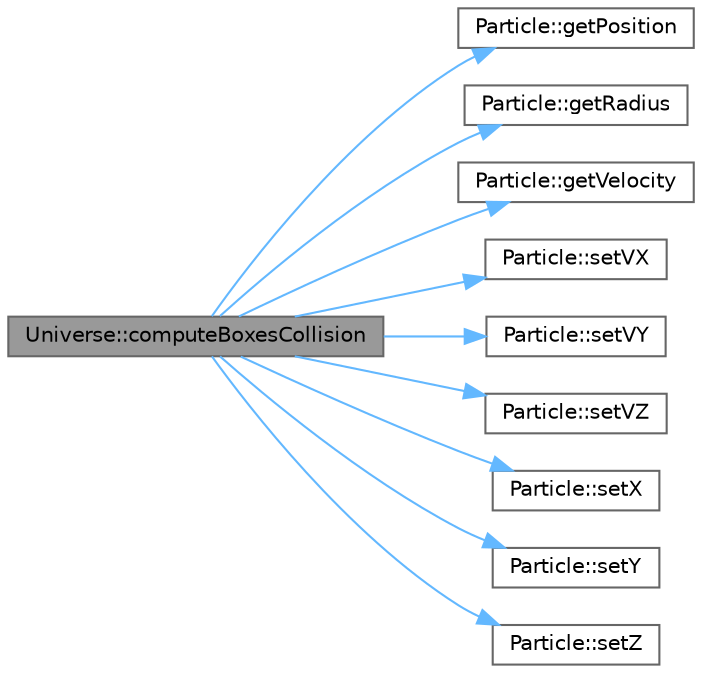 digraph "Universe::computeBoxesCollision"
{
 // LATEX_PDF_SIZE
  bgcolor="transparent";
  edge [fontname=Helvetica,fontsize=10,labelfontname=Helvetica,labelfontsize=10];
  node [fontname=Helvetica,fontsize=10,shape=box,height=0.2,width=0.4];
  rankdir="LR";
  Node1 [id="Node000001",label="Universe::computeBoxesCollision",height=0.2,width=0.4,color="gray40", fillcolor="grey60", style="filled", fontcolor="black",tooltip="Compute and resolve particle collisions between all boxes."];
  Node1 -> Node2 [id="edge1_Node000001_Node000002",color="steelblue1",style="solid",tooltip=" "];
  Node2 [id="Node000002",label="Particle::getPosition",height=0.2,width=0.4,color="grey40", fillcolor="white", style="filled",URL="$classParticle.html#ae9abfb636d151913acad8d6c2354647e",tooltip=" "];
  Node1 -> Node3 [id="edge2_Node000001_Node000003",color="steelblue1",style="solid",tooltip=" "];
  Node3 [id="Node000003",label="Particle::getRadius",height=0.2,width=0.4,color="grey40", fillcolor="white", style="filled",URL="$classParticle.html#a2be471000151d3a305dd2713ab76a84c",tooltip=" "];
  Node1 -> Node4 [id="edge3_Node000001_Node000004",color="steelblue1",style="solid",tooltip=" "];
  Node4 [id="Node000004",label="Particle::getVelocity",height=0.2,width=0.4,color="grey40", fillcolor="white", style="filled",URL="$classParticle.html#ab6108f87ac6ef4cc0994cda3ef596bda",tooltip=" "];
  Node1 -> Node5 [id="edge4_Node000001_Node000005",color="steelblue1",style="solid",tooltip=" "];
  Node5 [id="Node000005",label="Particle::setVX",height=0.2,width=0.4,color="grey40", fillcolor="white", style="filled",URL="$classParticle.html#aa45d934d61d41672c9cb3b6bf457ba0e",tooltip=" "];
  Node1 -> Node6 [id="edge5_Node000001_Node000006",color="steelblue1",style="solid",tooltip=" "];
  Node6 [id="Node000006",label="Particle::setVY",height=0.2,width=0.4,color="grey40", fillcolor="white", style="filled",URL="$classParticle.html#a81de2f06905ac5c22f2cfa59f6340131",tooltip=" "];
  Node1 -> Node7 [id="edge6_Node000001_Node000007",color="steelblue1",style="solid",tooltip=" "];
  Node7 [id="Node000007",label="Particle::setVZ",height=0.2,width=0.4,color="grey40", fillcolor="white", style="filled",URL="$classParticle.html#a7b3230137d70476f54ed089f3f1aaf92",tooltip=" "];
  Node1 -> Node8 [id="edge7_Node000001_Node000008",color="steelblue1",style="solid",tooltip=" "];
  Node8 [id="Node000008",label="Particle::setX",height=0.2,width=0.4,color="grey40", fillcolor="white", style="filled",URL="$classParticle.html#ac76e254b7e09ef2b59d1b72ccdd4e767",tooltip=" "];
  Node1 -> Node9 [id="edge8_Node000001_Node000009",color="steelblue1",style="solid",tooltip=" "];
  Node9 [id="Node000009",label="Particle::setY",height=0.2,width=0.4,color="grey40", fillcolor="white", style="filled",URL="$classParticle.html#a7b2eeb3239ab34be85a4bbf5005cbbd7",tooltip=" "];
  Node1 -> Node10 [id="edge9_Node000001_Node000010",color="steelblue1",style="solid",tooltip=" "];
  Node10 [id="Node000010",label="Particle::setZ",height=0.2,width=0.4,color="grey40", fillcolor="white", style="filled",URL="$classParticle.html#ac5576247fc017ba980dc307abe7ba167",tooltip=" "];
}
